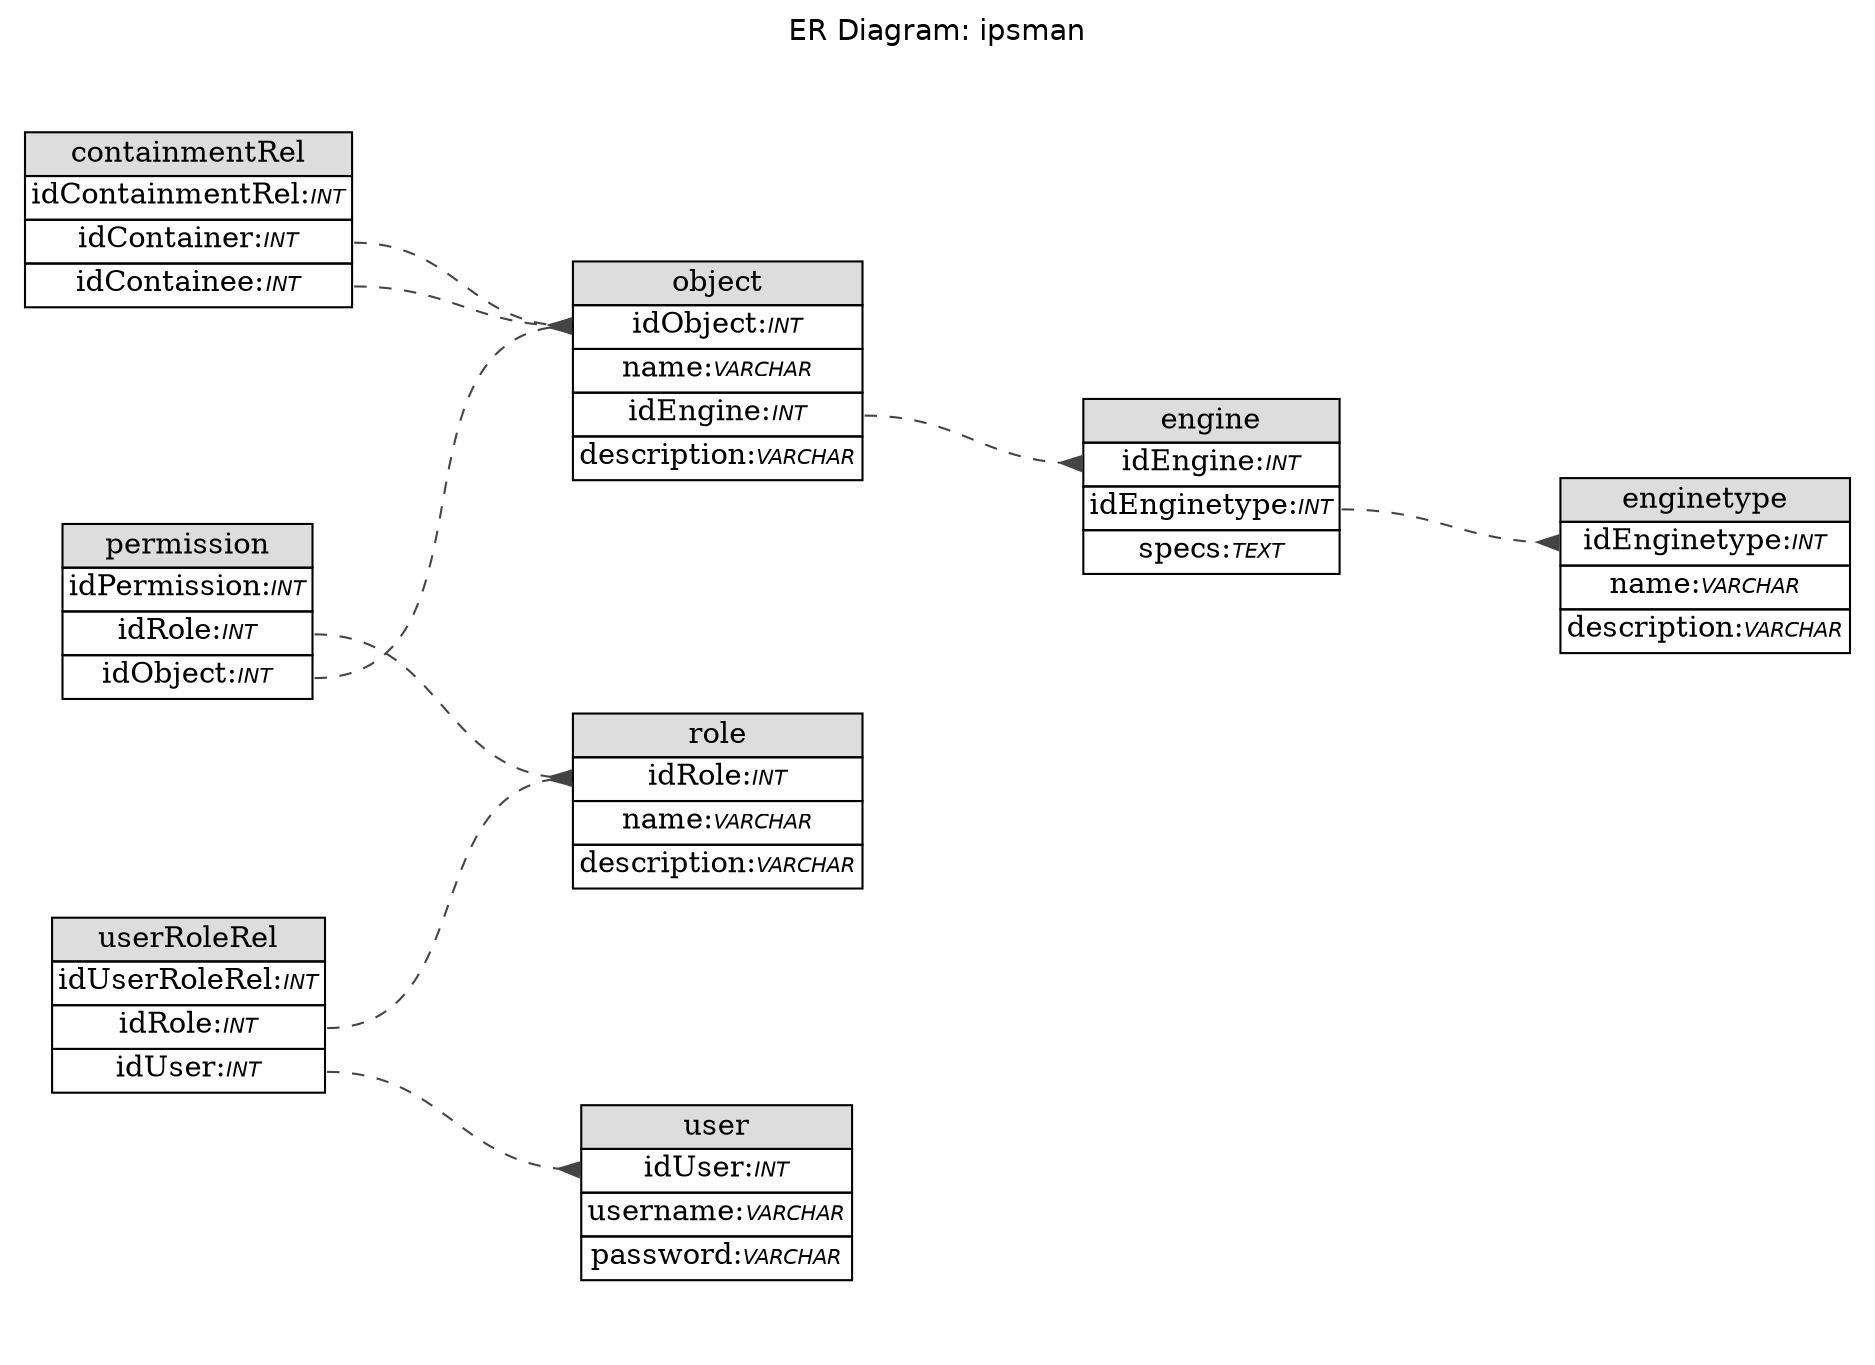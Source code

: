 // ************************************************************
// Generated by: Sequel Pro
// Version 4541
//
// http://www.sequelpro.com/
// https://github.com/sequelpro/sequelpro
//
// Host: 127.0.0.1 (MySQL 5.5.61)
// Database: ipsman
// Generation Time: 2020-09-14 17:46:29 +0000
// ************************************************************

digraph "Database Structure" {
	label = "ER Diagram: ipsman";
	labelloc = t;
	compound = true;
	node [ shape = record ];
	fontname = "Helvetica";
	ranksep = 1.25;
	ratio = 0.7;
	rankdir = LR;
	subgraph "table_containmentRel" {
		node [ shape = "plaintext" ];
		"containmentRel" [ label=<
			<TABLE BORDER="0" CELLSPACING="0" CELLBORDER="1">
			<TR><TD COLSPAN="3" BGCOLOR="#DDDDDD">containmentRel</TD></TR>
			<TR><TD COLSPAN="3" PORT="idContainmentRel">idContainmentRel:<FONT FACE="Helvetica-Oblique" POINT-SIZE="10">INT</FONT></TD></TR>
			<TR><TD COLSPAN="3" PORT="idContainer">idContainer:<FONT FACE="Helvetica-Oblique" POINT-SIZE="10">INT</FONT></TD></TR>
			<TR><TD COLSPAN="3" PORT="idContainee">idContainee:<FONT FACE="Helvetica-Oblique" POINT-SIZE="10">INT</FONT></TD></TR>
			</TABLE>>
		];
	}
	subgraph "table_engine" {
		node [ shape = "plaintext" ];
		"engine" [ label=<
			<TABLE BORDER="0" CELLSPACING="0" CELLBORDER="1">
			<TR><TD COLSPAN="3" BGCOLOR="#DDDDDD">engine</TD></TR>
			<TR><TD COLSPAN="3" PORT="idEngine">idEngine:<FONT FACE="Helvetica-Oblique" POINT-SIZE="10">INT</FONT></TD></TR>
			<TR><TD COLSPAN="3" PORT="idEnginetype">idEnginetype:<FONT FACE="Helvetica-Oblique" POINT-SIZE="10">INT</FONT></TD></TR>
			<TR><TD COLSPAN="3" PORT="specs">specs:<FONT FACE="Helvetica-Oblique" POINT-SIZE="10">TEXT</FONT></TD></TR>
			</TABLE>>
		];
	}
	subgraph "table_enginetype" {
		node [ shape = "plaintext" ];
		"enginetype" [ label=<
			<TABLE BORDER="0" CELLSPACING="0" CELLBORDER="1">
			<TR><TD COLSPAN="3" BGCOLOR="#DDDDDD">enginetype</TD></TR>
			<TR><TD COLSPAN="3" PORT="idEnginetype">idEnginetype:<FONT FACE="Helvetica-Oblique" POINT-SIZE="10">INT</FONT></TD></TR>
			<TR><TD COLSPAN="3" PORT="name">name:<FONT FACE="Helvetica-Oblique" POINT-SIZE="10">VARCHAR</FONT></TD></TR>
			<TR><TD COLSPAN="3" PORT="description">description:<FONT FACE="Helvetica-Oblique" POINT-SIZE="10">VARCHAR</FONT></TD></TR>
			</TABLE>>
		];
	}
	subgraph "table_object" {
		node [ shape = "plaintext" ];
		"object" [ label=<
			<TABLE BORDER="0" CELLSPACING="0" CELLBORDER="1">
			<TR><TD COLSPAN="3" BGCOLOR="#DDDDDD">object</TD></TR>
			<TR><TD COLSPAN="3" PORT="idObject">idObject:<FONT FACE="Helvetica-Oblique" POINT-SIZE="10">INT</FONT></TD></TR>
			<TR><TD COLSPAN="3" PORT="name">name:<FONT FACE="Helvetica-Oblique" POINT-SIZE="10">VARCHAR</FONT></TD></TR>
			<TR><TD COLSPAN="3" PORT="idEngine">idEngine:<FONT FACE="Helvetica-Oblique" POINT-SIZE="10">INT</FONT></TD></TR>
			<TR><TD COLSPAN="3" PORT="description">description:<FONT FACE="Helvetica-Oblique" POINT-SIZE="10">VARCHAR</FONT></TD></TR>
			</TABLE>>
		];
	}
	subgraph "table_permission" {
		node [ shape = "plaintext" ];
		"permission" [ label=<
			<TABLE BORDER="0" CELLSPACING="0" CELLBORDER="1">
			<TR><TD COLSPAN="3" BGCOLOR="#DDDDDD">permission</TD></TR>
			<TR><TD COLSPAN="3" PORT="idPermission">idPermission:<FONT FACE="Helvetica-Oblique" POINT-SIZE="10">INT</FONT></TD></TR>
			<TR><TD COLSPAN="3" PORT="idRole">idRole:<FONT FACE="Helvetica-Oblique" POINT-SIZE="10">INT</FONT></TD></TR>
			<TR><TD COLSPAN="3" PORT="idObject">idObject:<FONT FACE="Helvetica-Oblique" POINT-SIZE="10">INT</FONT></TD></TR>
			</TABLE>>
		];
	}
	subgraph "table_role" {
		node [ shape = "plaintext" ];
		"role" [ label=<
			<TABLE BORDER="0" CELLSPACING="0" CELLBORDER="1">
			<TR><TD COLSPAN="3" BGCOLOR="#DDDDDD">role</TD></TR>
			<TR><TD COLSPAN="3" PORT="idRole">idRole:<FONT FACE="Helvetica-Oblique" POINT-SIZE="10">INT</FONT></TD></TR>
			<TR><TD COLSPAN="3" PORT="name">name:<FONT FACE="Helvetica-Oblique" POINT-SIZE="10">VARCHAR</FONT></TD></TR>
			<TR><TD COLSPAN="3" PORT="description">description:<FONT FACE="Helvetica-Oblique" POINT-SIZE="10">VARCHAR</FONT></TD></TR>
			</TABLE>>
		];
	}
	subgraph "table_user" {
		node [ shape = "plaintext" ];
		"user" [ label=<
			<TABLE BORDER="0" CELLSPACING="0" CELLBORDER="1">
			<TR><TD COLSPAN="3" BGCOLOR="#DDDDDD">user</TD></TR>
			<TR><TD COLSPAN="3" PORT="idUser">idUser:<FONT FACE="Helvetica-Oblique" POINT-SIZE="10">INT</FONT></TD></TR>
			<TR><TD COLSPAN="3" PORT="username">username:<FONT FACE="Helvetica-Oblique" POINT-SIZE="10">VARCHAR</FONT></TD></TR>
			<TR><TD COLSPAN="3" PORT="password">password:<FONT FACE="Helvetica-Oblique" POINT-SIZE="10">VARCHAR</FONT></TD></TR>
			</TABLE>>
		];
	}
	subgraph "table_userRoleRel" {
		node [ shape = "plaintext" ];
		"userRoleRel" [ label=<
			<TABLE BORDER="0" CELLSPACING="0" CELLBORDER="1">
			<TR><TD COLSPAN="3" BGCOLOR="#DDDDDD">userRoleRel</TD></TR>
			<TR><TD COLSPAN="3" PORT="idUserRoleRel">idUserRoleRel:<FONT FACE="Helvetica-Oblique" POINT-SIZE="10">INT</FONT></TD></TR>
			<TR><TD COLSPAN="3" PORT="idRole">idRole:<FONT FACE="Helvetica-Oblique" POINT-SIZE="10">INT</FONT></TD></TR>
			<TR><TD COLSPAN="3" PORT="idUser">idUser:<FONT FACE="Helvetica-Oblique" POINT-SIZE="10">INT</FONT></TD></TR>
			</TABLE>>
		];
	}
edge [ arrowhead=inv, arrowtail=normal, style=dashed, color="#444444" ];
containmentRel:idContainer -> object:idobject ;
containmentRel:idContainee -> object:idobject ;
engine:idEnginetype -> enginetype:idenginetype ;
object:idEngine -> engine:idengine ;
permission:idRole -> role:idrole ;
permission:idObject -> object:idobject ;
userRoleRel:idRole -> role:idrole ;
userRoleRel:idUser -> user:iduser ;
}
